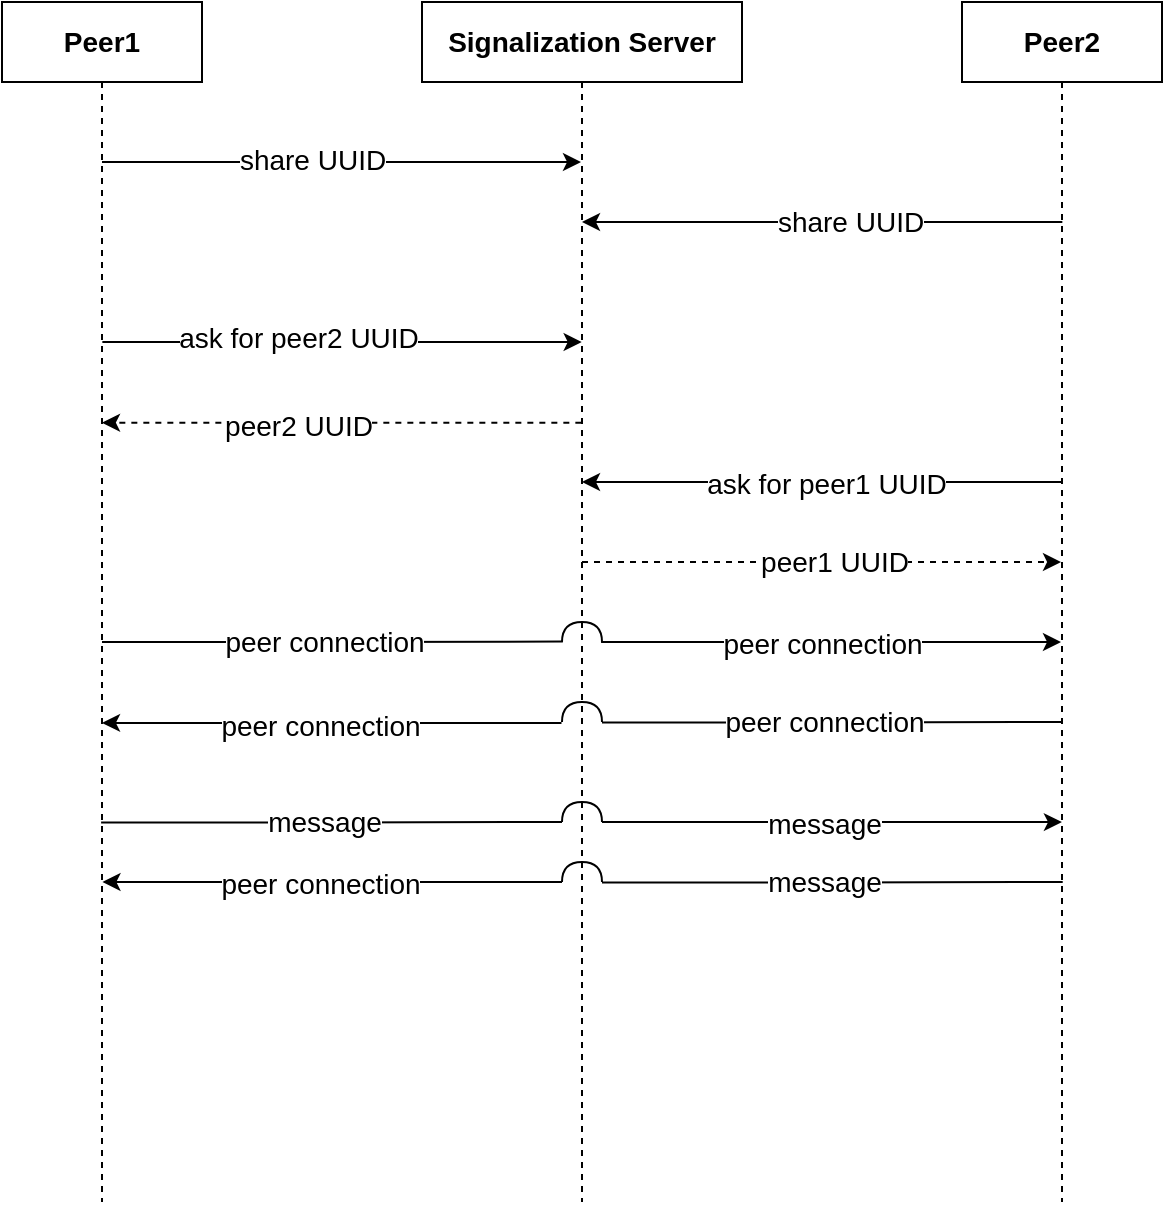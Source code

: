 <mxfile>
    <diagram id="q4s21BBuBcrDSc0eqXjs" name="Page-1">
        <mxGraphModel dx="758" dy="497" grid="1" gridSize="10" guides="1" tooltips="1" connect="1" arrows="1" fold="1" page="1" pageScale="1" pageWidth="850" pageHeight="1100" math="0" shadow="0">
            <root>
                <mxCell id="0"/>
                <mxCell id="1" parent="0"/>
                <mxCell id="11" value="&lt;b&gt;Peer1&lt;/b&gt;" style="shape=umlLifeline;perimeter=lifelinePerimeter;whiteSpace=wrap;html=1;container=1;collapsible=0;recursiveResize=0;outlineConnect=0;fontSize=14;" vertex="1" parent="1">
                    <mxGeometry x="135" y="120" width="100" height="600" as="geometry"/>
                </mxCell>
                <mxCell id="12" value="&lt;b&gt;Signalization Server&lt;/b&gt;" style="shape=umlLifeline;perimeter=lifelinePerimeter;whiteSpace=wrap;html=1;container=1;collapsible=0;recursiveResize=0;outlineConnect=0;fontSize=14;" vertex="1" parent="1">
                    <mxGeometry x="345" y="120" width="160" height="600" as="geometry"/>
                </mxCell>
                <mxCell id="36" value="" style="shape=requiredInterface;html=1;verticalLabelPosition=bottom;sketch=0;fontSize=14;direction=north;" vertex="1" parent="12">
                    <mxGeometry x="70" y="310" width="20" height="10" as="geometry"/>
                </mxCell>
                <mxCell id="55" value="" style="shape=requiredInterface;html=1;verticalLabelPosition=bottom;sketch=0;fontSize=14;direction=north;" vertex="1" parent="12">
                    <mxGeometry x="70" y="350" width="20" height="10" as="geometry"/>
                </mxCell>
                <mxCell id="73" value="" style="shape=requiredInterface;html=1;verticalLabelPosition=bottom;sketch=0;fontSize=14;direction=north;fontStyle=1" vertex="1" parent="12">
                    <mxGeometry x="70" y="400" width="20" height="10" as="geometry"/>
                </mxCell>
                <mxCell id="78" value="" style="shape=requiredInterface;html=1;verticalLabelPosition=bottom;sketch=0;fontSize=14;direction=north;" vertex="1" parent="12">
                    <mxGeometry x="70" y="430" width="20" height="10" as="geometry"/>
                </mxCell>
                <mxCell id="13" value="Peer2" style="shape=umlLifeline;perimeter=lifelinePerimeter;whiteSpace=wrap;html=1;container=1;collapsible=0;recursiveResize=0;outlineConnect=0;fontSize=14;fontStyle=1" vertex="1" parent="1">
                    <mxGeometry x="615" y="120" width="100" height="600" as="geometry"/>
                </mxCell>
                <mxCell id="25" value="" style="endArrow=classic;html=1;fontSize=14;" edge="1" parent="13">
                    <mxGeometry width="50" height="50" relative="1" as="geometry">
                        <mxPoint x="50.17" y="110" as="sourcePoint"/>
                        <mxPoint x="-189.997" y="110" as="targetPoint"/>
                    </mxGeometry>
                </mxCell>
                <mxCell id="49" value="share UUID" style="edgeLabel;html=1;align=center;verticalAlign=middle;resizable=0;points=[];fontSize=14;" vertex="1" connectable="0" parent="25">
                    <mxGeometry x="-0.118" relative="1" as="geometry">
                        <mxPoint as="offset"/>
                    </mxGeometry>
                </mxCell>
                <mxCell id="53" value="" style="endArrow=none;html=1;fontSize=14;entryX=0.021;entryY=0.021;entryDx=0;entryDy=0;entryPerimeter=0;" edge="1" parent="13">
                    <mxGeometry width="50" height="50" relative="1" as="geometry">
                        <mxPoint x="-180.004" y="360.21" as="sourcePoint"/>
                        <mxPoint x="50.36" y="360.0" as="targetPoint"/>
                        <Array as="points">
                            <mxPoint x="-165.06" y="360.21"/>
                            <mxPoint x="-75.06" y="360.21"/>
                        </Array>
                    </mxGeometry>
                </mxCell>
                <mxCell id="54" value="peer connection" style="edgeLabel;html=1;align=center;verticalAlign=middle;resizable=0;points=[];fontSize=14;" vertex="1" connectable="0" parent="53">
                    <mxGeometry x="-0.036" relative="1" as="geometry">
                        <mxPoint as="offset"/>
                    </mxGeometry>
                </mxCell>
                <mxCell id="17" value="" style="endArrow=classic;html=1;fontSize=14;" edge="1" parent="1" source="11" target="12">
                    <mxGeometry width="50" height="50" relative="1" as="geometry">
                        <mxPoint x="270" y="200" as="sourcePoint"/>
                        <mxPoint x="380" y="300" as="targetPoint"/>
                        <Array as="points">
                            <mxPoint x="320" y="200"/>
                        </Array>
                    </mxGeometry>
                </mxCell>
                <mxCell id="50" value="share UUID" style="edgeLabel;html=1;align=center;verticalAlign=middle;resizable=0;points=[];fontSize=14;" vertex="1" connectable="0" parent="17">
                    <mxGeometry x="-0.122" y="1" relative="1" as="geometry">
                        <mxPoint as="offset"/>
                    </mxGeometry>
                </mxCell>
                <mxCell id="22" value="" style="endArrow=classic;html=1;fontSize=14;" edge="1" parent="1">
                    <mxGeometry width="50" height="50" relative="1" as="geometry">
                        <mxPoint x="185.173" y="290" as="sourcePoint"/>
                        <mxPoint x="424.84" y="290" as="targetPoint"/>
                        <Array as="points">
                            <mxPoint x="320.34" y="290"/>
                        </Array>
                    </mxGeometry>
                </mxCell>
                <mxCell id="51" value="ask for peer2 UUID" style="edgeLabel;html=1;align=center;verticalAlign=middle;resizable=0;points=[];fontSize=14;" vertex="1" connectable="0" parent="22">
                    <mxGeometry x="-0.184" y="2" relative="1" as="geometry">
                        <mxPoint as="offset"/>
                    </mxGeometry>
                </mxCell>
                <mxCell id="27" value="" style="html=1;labelBackgroundColor=#ffffff;startArrow=none;startFill=0;startSize=6;endArrow=classic;endFill=1;endSize=6;jettySize=auto;orthogonalLoop=1;strokeWidth=1;dashed=1;fontSize=14;" edge="1" parent="1">
                    <mxGeometry width="60" height="60" relative="1" as="geometry">
                        <mxPoint x="424.67" y="330.33" as="sourcePoint"/>
                        <mxPoint x="185.003" y="330.33" as="targetPoint"/>
                    </mxGeometry>
                </mxCell>
                <mxCell id="52" value="peer2 UUID" style="edgeLabel;html=1;align=center;verticalAlign=middle;resizable=0;points=[];fontSize=14;" vertex="1" connectable="0" parent="27">
                    <mxGeometry x="0.183" y="1" relative="1" as="geometry">
                        <mxPoint as="offset"/>
                    </mxGeometry>
                </mxCell>
                <mxCell id="31" value="" style="endArrow=classic;html=1;fontSize=14;" edge="1" parent="1" source="13" target="12">
                    <mxGeometry width="50" height="50" relative="1" as="geometry">
                        <mxPoint x="330" y="490" as="sourcePoint"/>
                        <mxPoint x="380" y="440" as="targetPoint"/>
                        <Array as="points">
                            <mxPoint x="540" y="360"/>
                        </Array>
                    </mxGeometry>
                </mxCell>
                <mxCell id="48" value="ask for peer1 UUID" style="edgeLabel;html=1;align=center;verticalAlign=middle;resizable=0;points=[];fontSize=14;" vertex="1" connectable="0" parent="31">
                    <mxGeometry x="-0.019" y="1" relative="1" as="geometry">
                        <mxPoint as="offset"/>
                    </mxGeometry>
                </mxCell>
                <mxCell id="32" value="" style="html=1;labelBackgroundColor=#ffffff;startArrow=none;startFill=0;startSize=6;endArrow=classic;endFill=1;endSize=6;jettySize=auto;orthogonalLoop=1;strokeWidth=1;dashed=1;fontSize=14;" edge="1" parent="1" source="12" target="13">
                    <mxGeometry width="60" height="60" relative="1" as="geometry">
                        <mxPoint x="450" y="450" as="sourcePoint"/>
                        <mxPoint x="160.003" y="450.0" as="targetPoint"/>
                        <Array as="points">
                            <mxPoint x="540" y="400"/>
                        </Array>
                    </mxGeometry>
                </mxCell>
                <mxCell id="47" value="peer1 UUID" style="edgeLabel;html=1;align=center;verticalAlign=middle;resizable=0;points=[];fontSize=14;" vertex="1" connectable="0" parent="32">
                    <mxGeometry x="0.049" relative="1" as="geometry">
                        <mxPoint as="offset"/>
                    </mxGeometry>
                </mxCell>
                <mxCell id="35" value="" style="endArrow=none;html=1;fontSize=14;entryX=0.021;entryY=0.021;entryDx=0;entryDy=0;entryPerimeter=0;" edge="1" parent="1" source="11" target="36">
                    <mxGeometry width="50" height="50" relative="1" as="geometry">
                        <mxPoint x="330" y="490" as="sourcePoint"/>
                        <mxPoint x="400" y="430" as="targetPoint"/>
                        <Array as="points">
                            <mxPoint x="200" y="440"/>
                            <mxPoint x="290" y="440"/>
                        </Array>
                    </mxGeometry>
                </mxCell>
                <mxCell id="44" value="peer connection" style="edgeLabel;html=1;align=center;verticalAlign=middle;resizable=0;points=[];fontSize=14;" vertex="1" connectable="0" parent="35">
                    <mxGeometry x="-0.036" relative="1" as="geometry">
                        <mxPoint as="offset"/>
                    </mxGeometry>
                </mxCell>
                <mxCell id="37" value="" style="endArrow=classic;html=1;fontSize=14;exitX=0.006;exitY=0.977;exitDx=0;exitDy=0;exitPerimeter=0;" edge="1" parent="1" source="36" target="13">
                    <mxGeometry width="50" height="50" relative="1" as="geometry">
                        <mxPoint x="440" y="440" as="sourcePoint"/>
                        <mxPoint x="570" y="330" as="targetPoint"/>
                        <Array as="points">
                            <mxPoint x="550" y="440"/>
                        </Array>
                    </mxGeometry>
                </mxCell>
                <mxCell id="45" value="peer connection" style="edgeLabel;html=1;align=center;verticalAlign=middle;resizable=0;points=[];fontSize=14;" vertex="1" connectable="0" parent="37">
                    <mxGeometry x="-0.038" y="-1" relative="1" as="geometry">
                        <mxPoint as="offset"/>
                    </mxGeometry>
                </mxCell>
                <mxCell id="56" value="" style="endArrow=classic;html=1;fontSize=14;exitX=-0.044;exitY=-0.013;exitDx=0;exitDy=0;exitPerimeter=0;" edge="1" parent="1" source="55" target="11">
                    <mxGeometry width="50" height="50" relative="1" as="geometry">
                        <mxPoint x="330" y="580" as="sourcePoint"/>
                        <mxPoint x="380" y="530" as="targetPoint"/>
                    </mxGeometry>
                </mxCell>
                <mxCell id="57" value="peer connection" style="edgeLabel;html=1;align=center;verticalAlign=middle;resizable=0;points=[];fontSize=14;" vertex="1" connectable="0" parent="56">
                    <mxGeometry x="0.052" y="1" relative="1" as="geometry">
                        <mxPoint as="offset"/>
                    </mxGeometry>
                </mxCell>
                <mxCell id="71" value="" style="endArrow=none;html=1;fontSize=14;entryX=0.021;entryY=0.021;entryDx=0;entryDy=0;entryPerimeter=0;" edge="1" parent="1">
                    <mxGeometry width="50" height="50" relative="1" as="geometry">
                        <mxPoint x="184.554" y="530.21" as="sourcePoint"/>
                        <mxPoint x="415.0" y="530.0" as="targetPoint"/>
                        <Array as="points">
                            <mxPoint x="199.58" y="530.21"/>
                            <mxPoint x="289.58" y="530.21"/>
                        </Array>
                    </mxGeometry>
                </mxCell>
                <mxCell id="72" value="message" style="edgeLabel;html=1;align=center;verticalAlign=middle;resizable=0;points=[];fontSize=14;" vertex="1" connectable="0" parent="71">
                    <mxGeometry x="-0.036" relative="1" as="geometry">
                        <mxPoint as="offset"/>
                    </mxGeometry>
                </mxCell>
                <mxCell id="74" value="" style="endArrow=classic;html=1;fontSize=14;exitX=0.006;exitY=0.977;exitDx=0;exitDy=0;exitPerimeter=0;" edge="1" parent="1">
                    <mxGeometry width="50" height="50" relative="1" as="geometry">
                        <mxPoint x="435.0" y="530" as="sourcePoint"/>
                        <mxPoint x="664.96" y="530.06" as="targetPoint"/>
                        <Array as="points">
                            <mxPoint x="550.46" y="530.06"/>
                        </Array>
                    </mxGeometry>
                </mxCell>
                <mxCell id="75" value="message" style="edgeLabel;html=1;align=center;verticalAlign=middle;resizable=0;points=[];fontSize=14;" vertex="1" connectable="0" parent="74">
                    <mxGeometry x="-0.038" y="-1" relative="1" as="geometry">
                        <mxPoint as="offset"/>
                    </mxGeometry>
                </mxCell>
                <mxCell id="76" value="" style="endArrow=classic;html=1;fontSize=14;exitX=-0.044;exitY=-0.013;exitDx=0;exitDy=0;exitPerimeter=0;" edge="1" parent="1">
                    <mxGeometry width="50" height="50" relative="1" as="geometry">
                        <mxPoint x="415.0" y="560" as="sourcePoint"/>
                        <mxPoint x="185.234" y="560" as="targetPoint"/>
                    </mxGeometry>
                </mxCell>
                <mxCell id="77" value="peer connection" style="edgeLabel;html=1;align=center;verticalAlign=middle;resizable=0;points=[];fontSize=14;" vertex="1" connectable="0" parent="76">
                    <mxGeometry x="0.052" y="1" relative="1" as="geometry">
                        <mxPoint as="offset"/>
                    </mxGeometry>
                </mxCell>
                <mxCell id="81" value="" style="endArrow=none;html=1;fontSize=14;entryX=0.021;entryY=0.021;entryDx=0;entryDy=0;entryPerimeter=0;" edge="1" parent="1">
                    <mxGeometry width="50" height="50" relative="1" as="geometry">
                        <mxPoint x="434.996" y="560.21" as="sourcePoint"/>
                        <mxPoint x="665.36" y="560" as="targetPoint"/>
                        <Array as="points">
                            <mxPoint x="449.94" y="560.21"/>
                            <mxPoint x="539.94" y="560.21"/>
                        </Array>
                    </mxGeometry>
                </mxCell>
                <mxCell id="82" value="message" style="edgeLabel;html=1;align=center;verticalAlign=middle;resizable=0;points=[];fontSize=14;" vertex="1" connectable="0" parent="81">
                    <mxGeometry x="-0.036" relative="1" as="geometry">
                        <mxPoint as="offset"/>
                    </mxGeometry>
                </mxCell>
            </root>
        </mxGraphModel>
    </diagram>
</mxfile>